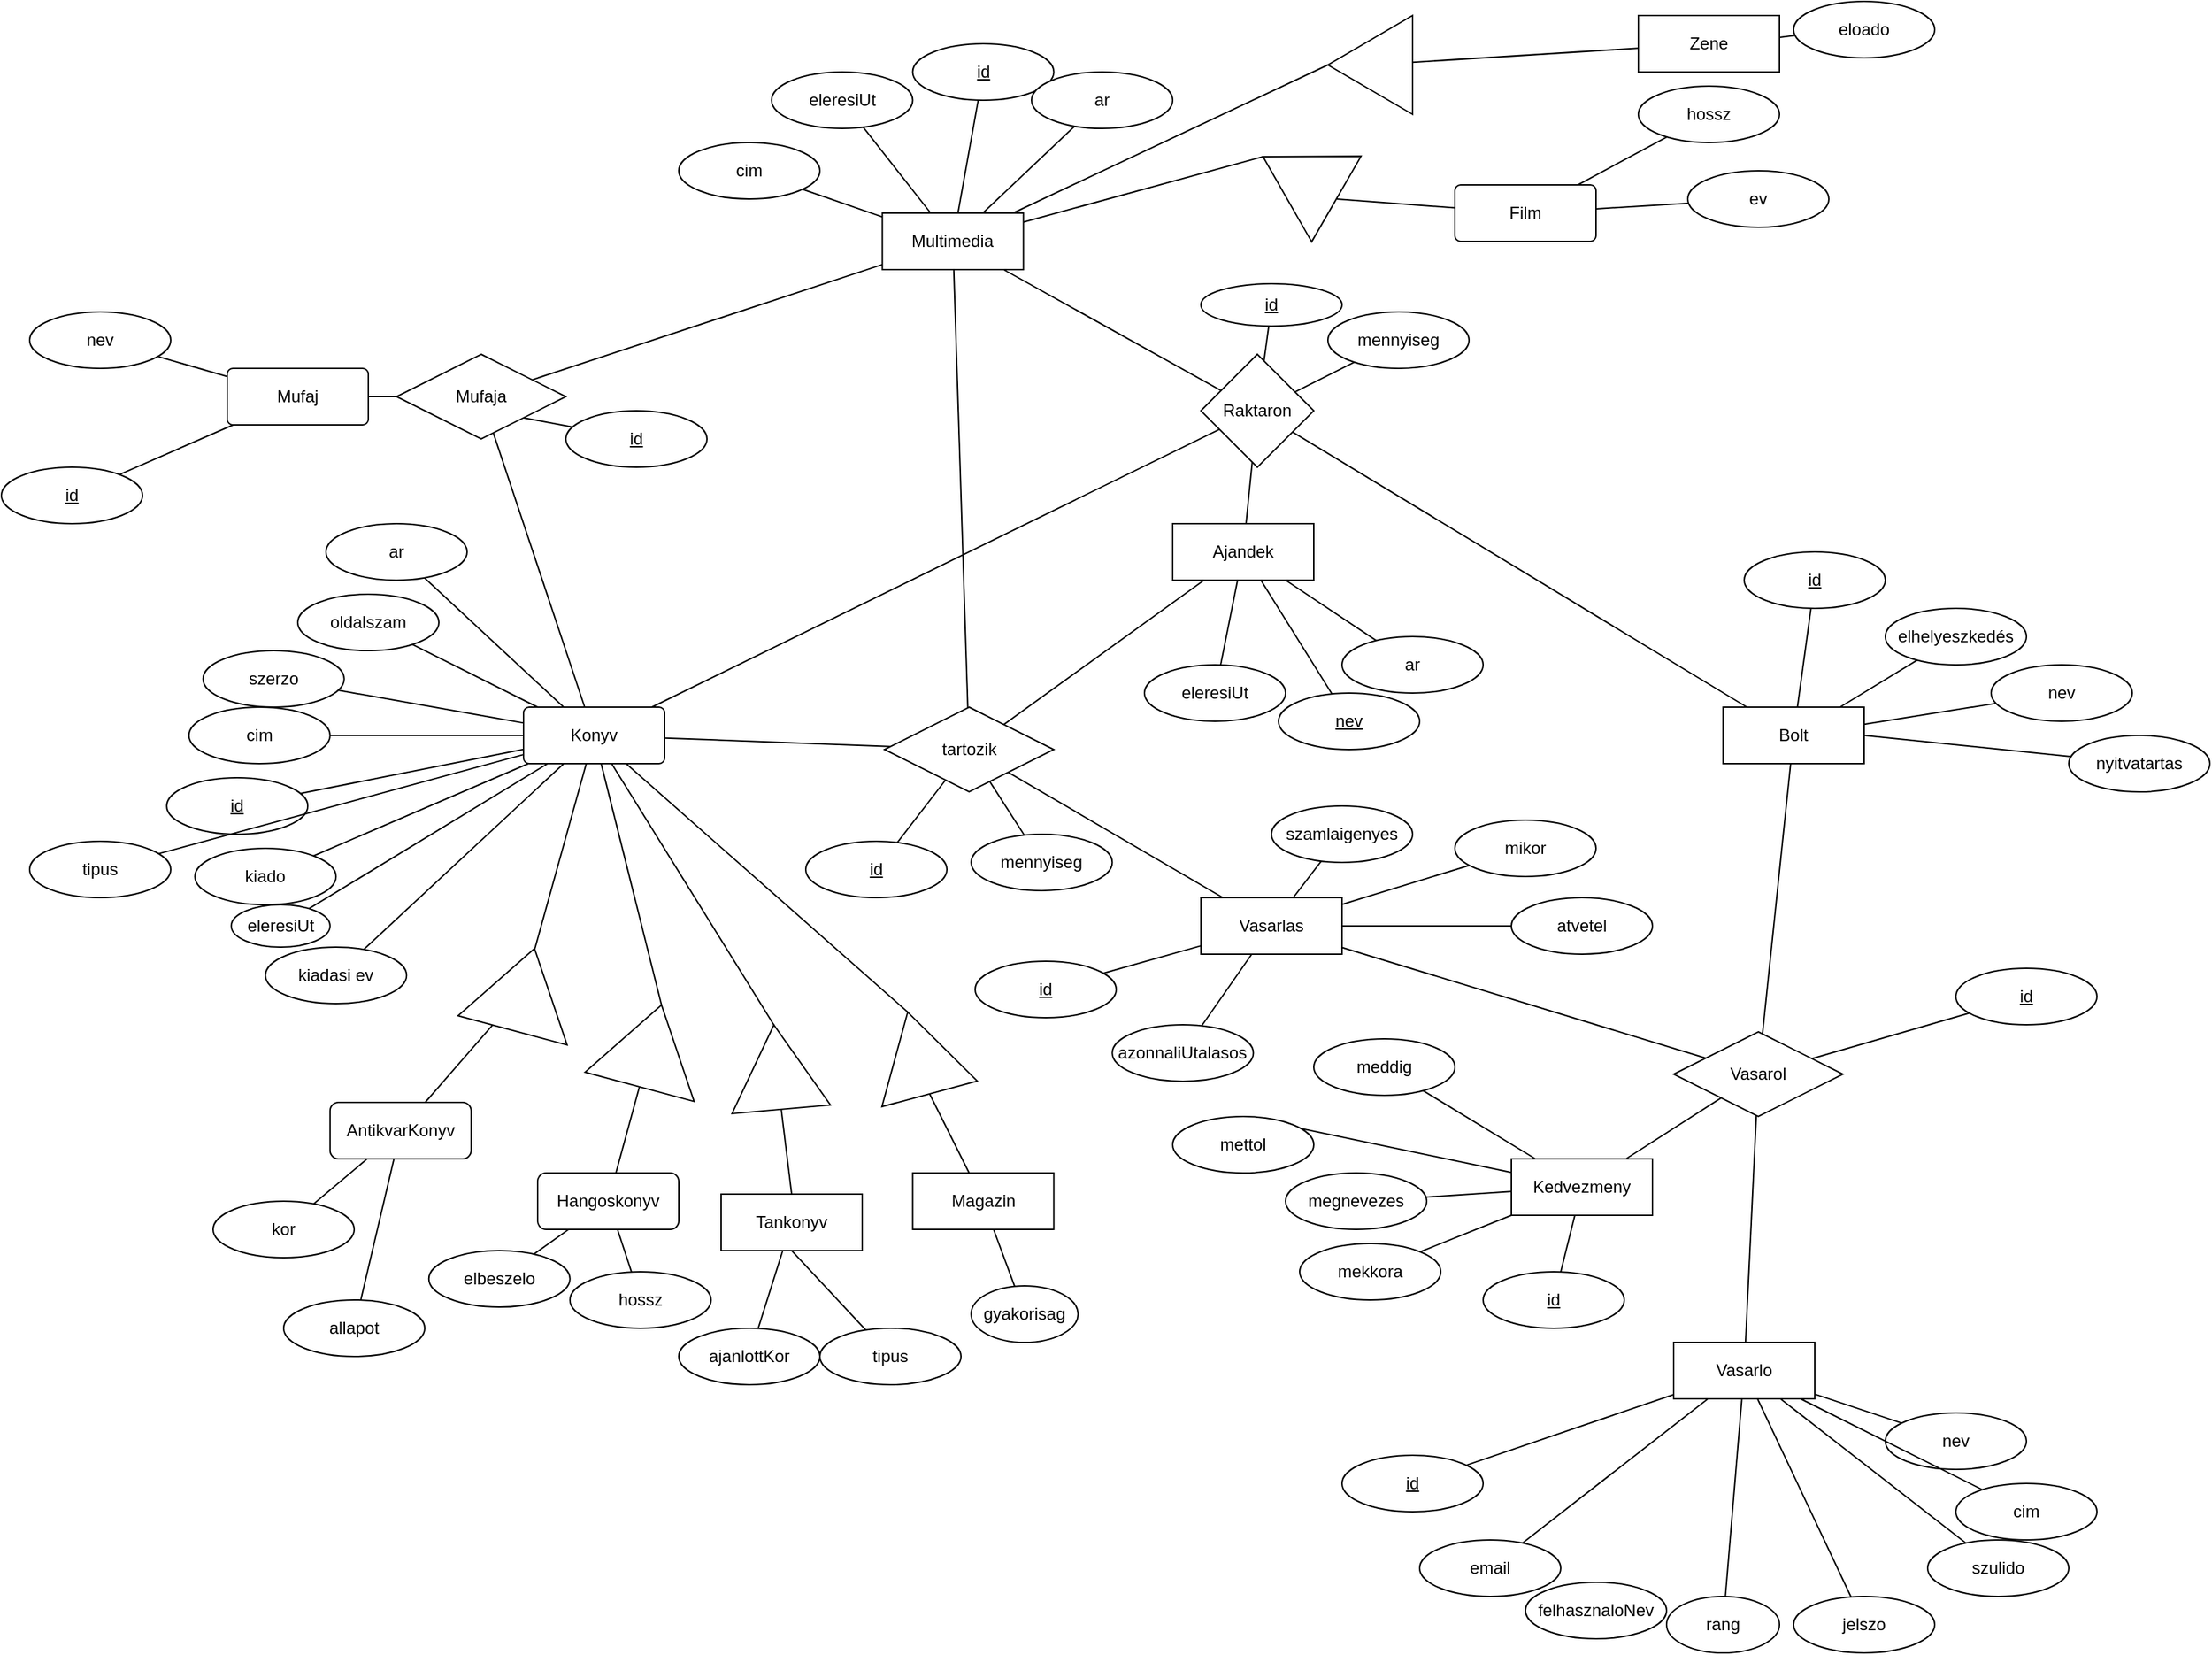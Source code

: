 <mxfile version="14.5.3" type="device"><diagram id="R2lEEEUBdFMjLlhIrx00" name="Page-1"><mxGraphModel dx="2272" dy="1894" grid="1" gridSize="10" guides="1" tooltips="1" connect="1" arrows="1" fold="1" page="1" pageScale="1" pageWidth="850" pageHeight="1100" math="0" shadow="0" extFonts="Permanent Marker^https://fonts.googleapis.com/css?family=Permanent+Marker"><root><mxCell id="0"/><mxCell id="1" parent="0"/><mxCell id="XrJ8PS8pZuy_nvLOSSVN-3" value="Raktaron" style="rhombus;whiteSpace=wrap;html=1;" parent="1" vertex="1"><mxGeometry x="30.0" y="-360" width="80" height="80" as="geometry"/></mxCell><mxCell id="XrJ8PS8pZuy_nvLOSSVN-24" value="kiado" style="ellipse;whiteSpace=wrap;html=1;align=center;" parent="1" vertex="1"><mxGeometry x="-682.88" y="-10" width="100" height="40" as="geometry"/></mxCell><mxCell id="XrJ8PS8pZuy_nvLOSSVN-25" value="elhelyeszkedés" style="ellipse;whiteSpace=wrap;html=1;align=center;" parent="1" vertex="1"><mxGeometry x="515" y="-180" width="100" height="40" as="geometry"/></mxCell><mxCell id="XrJ8PS8pZuy_nvLOSSVN-26" value="id" style="ellipse;whiteSpace=wrap;html=1;align=center;fontStyle=4" parent="1" vertex="1"><mxGeometry x="-702.88" y="-60" width="100" height="40" as="geometry"/></mxCell><mxCell id="XrJ8PS8pZuy_nvLOSSVN-27" value="cim" style="ellipse;whiteSpace=wrap;html=1;align=center;" parent="1" vertex="1"><mxGeometry x="-687.12" y="-110" width="100" height="40" as="geometry"/></mxCell><mxCell id="XrJ8PS8pZuy_nvLOSSVN-29" value="id" style="ellipse;whiteSpace=wrap;html=1;align=center;fontStyle=4" parent="1" vertex="1"><mxGeometry x="415" y="-220" width="100" height="40" as="geometry"/></mxCell><mxCell id="XrJ8PS8pZuy_nvLOSSVN-31" value="kiadasi ev" style="ellipse;whiteSpace=wrap;html=1;align=center;" parent="1" vertex="1"><mxGeometry x="-632.88" y="60" width="100" height="40" as="geometry"/></mxCell><mxCell id="XrJ8PS8pZuy_nvLOSSVN-32" value="Konyv" style="rounded=1;arcSize=10;whiteSpace=wrap;html=1;align=center;" parent="1" vertex="1"><mxGeometry x="-450" y="-110" width="100" height="40" as="geometry"/></mxCell><mxCell id="XrJ8PS8pZuy_nvLOSSVN-33" value="Bolt" style="whiteSpace=wrap;html=1;align=center;" parent="1" vertex="1"><mxGeometry x="400" y="-110" width="100" height="40" as="geometry"/></mxCell><mxCell id="XrJ8PS8pZuy_nvLOSSVN-35" value="" style="endArrow=none;html=1;rounded=0;" parent="1" source="XrJ8PS8pZuy_nvLOSSVN-3" target="XrJ8PS8pZuy_nvLOSSVN-32" edge="1"><mxGeometry relative="1" as="geometry"><mxPoint x="-40" y="80" as="sourcePoint"/><mxPoint x="120" y="80" as="targetPoint"/></mxGeometry></mxCell><mxCell id="XrJ8PS8pZuy_nvLOSSVN-36" value="" style="endArrow=none;html=1;rounded=0;" parent="1" source="XrJ8PS8pZuy_nvLOSSVN-33" target="XrJ8PS8pZuy_nvLOSSVN-3" edge="1"><mxGeometry relative="1" as="geometry"><mxPoint x="-40" y="80" as="sourcePoint"/><mxPoint x="120" y="80" as="targetPoint"/></mxGeometry></mxCell><mxCell id="XrJ8PS8pZuy_nvLOSSVN-37" value="" style="endArrow=none;html=1;rounded=0;" parent="1" source="XrJ8PS8pZuy_nvLOSSVN-32" target="XrJ8PS8pZuy_nvLOSSVN-26" edge="1"><mxGeometry relative="1" as="geometry"><mxPoint x="-40" y="80" as="sourcePoint"/><mxPoint x="120" y="80" as="targetPoint"/></mxGeometry></mxCell><mxCell id="XrJ8PS8pZuy_nvLOSSVN-38" value="" style="endArrow=none;html=1;rounded=0;" parent="1" source="XrJ8PS8pZuy_nvLOSSVN-32" target="XrJ8PS8pZuy_nvLOSSVN-27" edge="1"><mxGeometry relative="1" as="geometry"><mxPoint x="-40" y="80" as="sourcePoint"/><mxPoint x="120" y="80" as="targetPoint"/></mxGeometry></mxCell><mxCell id="XrJ8PS8pZuy_nvLOSSVN-39" value="" style="endArrow=none;html=1;rounded=0;" parent="1" source="XrJ8PS8pZuy_nvLOSSVN-32" target="XrJ8PS8pZuy_nvLOSSVN-24" edge="1"><mxGeometry relative="1" as="geometry"><mxPoint x="-40" y="80" as="sourcePoint"/><mxPoint x="120" y="80" as="targetPoint"/></mxGeometry></mxCell><mxCell id="XrJ8PS8pZuy_nvLOSSVN-40" value="" style="endArrow=none;html=1;rounded=0;" parent="1" source="XrJ8PS8pZuy_nvLOSSVN-32" target="XrJ8PS8pZuy_nvLOSSVN-31" edge="1"><mxGeometry relative="1" as="geometry"><mxPoint x="-40" y="80" as="sourcePoint"/><mxPoint x="120" y="80" as="targetPoint"/></mxGeometry></mxCell><mxCell id="XrJ8PS8pZuy_nvLOSSVN-41" value="" style="endArrow=none;html=1;rounded=0;" parent="1" source="XrJ8PS8pZuy_nvLOSSVN-29" target="XrJ8PS8pZuy_nvLOSSVN-33" edge="1"><mxGeometry relative="1" as="geometry"><mxPoint x="-40" y="80" as="sourcePoint"/><mxPoint x="120" y="80" as="targetPoint"/></mxGeometry></mxCell><mxCell id="XrJ8PS8pZuy_nvLOSSVN-42" value="" style="endArrow=none;html=1;rounded=0;" parent="1" source="XrJ8PS8pZuy_nvLOSSVN-25" target="XrJ8PS8pZuy_nvLOSSVN-33" edge="1"><mxGeometry relative="1" as="geometry"><mxPoint x="-40" y="80" as="sourcePoint"/><mxPoint x="120" y="80" as="targetPoint"/></mxGeometry></mxCell><mxCell id="XrJ8PS8pZuy_nvLOSSVN-46" value="" style="endArrow=none;html=1;rounded=0;" parent="1" source="XrJ8PS8pZuy_nvLOSSVN-68" target="XrJ8PS8pZuy_nvLOSSVN-3" edge="1"><mxGeometry relative="1" as="geometry"><mxPoint x="200" y="-90" as="sourcePoint"/><mxPoint x="120" y="80" as="targetPoint"/></mxGeometry></mxCell><mxCell id="XrJ8PS8pZuy_nvLOSSVN-49" value="" style="endArrow=none;html=1;rounded=0;" parent="1" source="XrJ8PS8pZuy_nvLOSSVN-32" target="XrJ8PS8pZuy_nvLOSSVN-52" edge="1"><mxGeometry relative="1" as="geometry"><mxPoint x="-40" y="80" as="sourcePoint"/><mxPoint x="-197.895" y="151.053" as="targetPoint"/></mxGeometry></mxCell><mxCell id="XrJ8PS8pZuy_nvLOSSVN-51" value="Mufaj" style="rounded=1;arcSize=10;whiteSpace=wrap;html=1;align=center;" parent="1" vertex="1"><mxGeometry x="-660" y="-350" width="100" height="40" as="geometry"/></mxCell><mxCell id="XrJ8PS8pZuy_nvLOSSVN-52" value="Mufaja" style="shape=rhombus;perimeter=rhombusPerimeter;whiteSpace=wrap;html=1;align=center;" parent="1" vertex="1"><mxGeometry x="-540" y="-360" width="120" height="60" as="geometry"/></mxCell><mxCell id="XrJ8PS8pZuy_nvLOSSVN-53" value="" style="endArrow=none;html=1;rounded=0;" parent="1" source="XrJ8PS8pZuy_nvLOSSVN-51" target="XrJ8PS8pZuy_nvLOSSVN-52" edge="1"><mxGeometry relative="1" as="geometry"><mxPoint x="-94.286" y="80" as="sourcePoint"/><mxPoint x="-217.333" y="181.333" as="targetPoint"/></mxGeometry></mxCell><mxCell id="XrJ8PS8pZuy_nvLOSSVN-54" value="nev" style="ellipse;whiteSpace=wrap;html=1;align=center;" parent="1" vertex="1"><mxGeometry x="-800" y="-390" width="100" height="40" as="geometry"/></mxCell><mxCell id="XrJ8PS8pZuy_nvLOSSVN-55" value="" style="endArrow=none;html=1;rounded=0;" parent="1" source="XrJ8PS8pZuy_nvLOSSVN-54" target="XrJ8PS8pZuy_nvLOSSVN-51" edge="1"><mxGeometry relative="1" as="geometry"><mxPoint x="-40" y="80" as="sourcePoint"/><mxPoint x="120" y="80" as="targetPoint"/></mxGeometry></mxCell><mxCell id="XrJ8PS8pZuy_nvLOSSVN-56" value="szerzo" style="ellipse;whiteSpace=wrap;html=1;align=center;" parent="1" vertex="1"><mxGeometry x="-677.12" y="-150" width="100" height="40" as="geometry"/></mxCell><mxCell id="XrJ8PS8pZuy_nvLOSSVN-57" value="" style="endArrow=none;html=1;rounded=0;" parent="1" source="XrJ8PS8pZuy_nvLOSSVN-56" target="XrJ8PS8pZuy_nvLOSSVN-32" edge="1"><mxGeometry relative="1" as="geometry"><mxPoint x="-40" y="80" as="sourcePoint"/><mxPoint x="120" y="80" as="targetPoint"/></mxGeometry></mxCell><mxCell id="XrJ8PS8pZuy_nvLOSSVN-58" value="Vasarlo" style="whiteSpace=wrap;html=1;align=center;" parent="1" vertex="1"><mxGeometry x="365" y="340" width="100" height="40" as="geometry"/></mxCell><mxCell id="XrJ8PS8pZuy_nvLOSSVN-59" value="Vasarol" style="shape=rhombus;perimeter=rhombusPerimeter;whiteSpace=wrap;html=1;align=center;" parent="1" vertex="1"><mxGeometry x="365" y="120" width="120" height="60" as="geometry"/></mxCell><mxCell id="XrJ8PS8pZuy_nvLOSSVN-60" value="" style="endArrow=none;html=1;rounded=0;" parent="1" source="XrJ8PS8pZuy_nvLOSSVN-58" target="XrJ8PS8pZuy_nvLOSSVN-59" edge="1"><mxGeometry relative="1" as="geometry"><mxPoint x="310" y="230" as="sourcePoint"/><mxPoint x="470" y="230" as="targetPoint"/></mxGeometry></mxCell><mxCell id="XrJ8PS8pZuy_nvLOSSVN-61" value="" style="endArrow=none;html=1;rounded=0;" parent="1" source="XrJ8PS8pZuy_nvLOSSVN-59" target="XrJ8PS8pZuy_nvLOSSVN-33" edge="1"><mxGeometry relative="1" as="geometry"><mxPoint x="310" y="230" as="sourcePoint"/><mxPoint x="470" y="230" as="targetPoint"/></mxGeometry></mxCell><mxCell id="XrJ8PS8pZuy_nvLOSSVN-63" value="nev" style="ellipse;whiteSpace=wrap;html=1;align=center;" parent="1" vertex="1"><mxGeometry x="515" y="390" width="100" height="40" as="geometry"/></mxCell><mxCell id="XrJ8PS8pZuy_nvLOSSVN-64" value="id" style="ellipse;whiteSpace=wrap;html=1;align=center;fontStyle=4" parent="1" vertex="1"><mxGeometry x="130" y="420" width="100" height="40" as="geometry"/></mxCell><mxCell id="XrJ8PS8pZuy_nvLOSSVN-65" value="cim" style="ellipse;whiteSpace=wrap;html=1;align=center;" parent="1" vertex="1"><mxGeometry x="565" y="440" width="100" height="40" as="geometry"/></mxCell><mxCell id="XrJ8PS8pZuy_nvLOSSVN-68" value="mennyiseg" style="ellipse;whiteSpace=wrap;html=1;align=center;" parent="1" vertex="1"><mxGeometry x="120" y="-390" width="100" height="40" as="geometry"/></mxCell><mxCell id="XrJ8PS8pZuy_nvLOSSVN-69" value="" style="endArrow=none;html=1;rounded=0;" parent="1" source="XrJ8PS8pZuy_nvLOSSVN-58" target="XrJ8PS8pZuy_nvLOSSVN-63" edge="1"><mxGeometry relative="1" as="geometry"><mxPoint x="260.769" y="355.385" as="sourcePoint"/><mxPoint x="381.243" y="344.432" as="targetPoint"/></mxGeometry></mxCell><mxCell id="XrJ8PS8pZuy_nvLOSSVN-70" value="" style="endArrow=none;html=1;rounded=0;" parent="1" source="XrJ8PS8pZuy_nvLOSSVN-58" target="XrJ8PS8pZuy_nvLOSSVN-64" edge="1"><mxGeometry relative="1" as="geometry"><mxPoint x="206.667" y="530" as="sourcePoint"/><mxPoint x="193.326" y="610.044" as="targetPoint"/></mxGeometry></mxCell><mxCell id="XrJ8PS8pZuy_nvLOSSVN-75" value="szulido" style="ellipse;whiteSpace=wrap;html=1;align=center;" parent="1" vertex="1"><mxGeometry x="545" y="480" width="100" height="40" as="geometry"/></mxCell><mxCell id="XrJ8PS8pZuy_nvLOSSVN-76" value="email" style="ellipse;whiteSpace=wrap;html=1;align=center;" parent="1" vertex="1"><mxGeometry x="185" y="480" width="100" height="40" as="geometry"/></mxCell><mxCell id="XrJ8PS8pZuy_nvLOSSVN-78" value="rang" style="ellipse;whiteSpace=wrap;html=1;align=center;" parent="1" vertex="1"><mxGeometry x="360" y="520" width="80" height="40" as="geometry"/></mxCell><mxCell id="XrJ8PS8pZuy_nvLOSSVN-81" value="" style="endArrow=none;html=1;rounded=0;" parent="1" source="XrJ8PS8pZuy_nvLOSSVN-58" target="XrJ8PS8pZuy_nvLOSSVN-65" edge="1"><mxGeometry relative="1" as="geometry"><mxPoint x="170" y="524.348" as="sourcePoint"/><mxPoint x="38.859" y="535.751" as="targetPoint"/></mxGeometry></mxCell><mxCell id="XrJ8PS8pZuy_nvLOSSVN-82" value="" style="endArrow=none;html=1;rounded=0;" parent="1" source="XrJ8PS8pZuy_nvLOSSVN-58" target="XrJ8PS8pZuy_nvLOSSVN-78" edge="1"><mxGeometry relative="1" as="geometry"><mxPoint x="180" y="534.348" as="sourcePoint"/><mxPoint x="48.859" y="545.751" as="targetPoint"/></mxGeometry></mxCell><mxCell id="XrJ8PS8pZuy_nvLOSSVN-85" value="" style="endArrow=none;html=1;rounded=0;" parent="1" source="XrJ8PS8pZuy_nvLOSSVN-58" target="XrJ8PS8pZuy_nvLOSSVN-75" edge="1"><mxGeometry relative="1" as="geometry"><mxPoint x="210" y="564.348" as="sourcePoint"/><mxPoint x="78.859" y="575.751" as="targetPoint"/></mxGeometry></mxCell><mxCell id="XrJ8PS8pZuy_nvLOSSVN-86" value="" style="endArrow=none;html=1;rounded=0;" parent="1" source="XrJ8PS8pZuy_nvLOSSVN-58" target="XrJ8PS8pZuy_nvLOSSVN-76" edge="1"><mxGeometry relative="1" as="geometry"><mxPoint x="220" y="574.348" as="sourcePoint"/><mxPoint x="88.859" y="585.751" as="targetPoint"/></mxGeometry></mxCell><mxCell id="XrJ8PS8pZuy_nvLOSSVN-88" value="azonnaliUtalasos" style="ellipse;whiteSpace=wrap;html=1;align=center;" parent="1" vertex="1"><mxGeometry x="-32.82" y="115" width="100" height="40" as="geometry"/></mxCell><mxCell id="XrJ8PS8pZuy_nvLOSSVN-89" value="szamlaigenyes" style="ellipse;whiteSpace=wrap;html=1;align=center;" parent="1" vertex="1"><mxGeometry x="80" y="-40" width="100" height="40" as="geometry"/></mxCell><mxCell id="XrJ8PS8pZuy_nvLOSSVN-90" value="" style="endArrow=none;html=1;rounded=0;" parent="1" source="NHeeXaal9K3x4mCGtgSw-1" target="XrJ8PS8pZuy_nvLOSSVN-88" edge="1"><mxGeometry relative="1" as="geometry"><mxPoint x="580" y="328.148" as="sourcePoint"/><mxPoint x="411.979" y="347.011" as="targetPoint"/></mxGeometry></mxCell><mxCell id="XrJ8PS8pZuy_nvLOSSVN-91" value="" style="endArrow=none;html=1;rounded=0;" parent="1" source="NHeeXaal9K3x4mCGtgSw-1" target="XrJ8PS8pZuy_nvLOSSVN-89" edge="1"><mxGeometry relative="1" as="geometry"><mxPoint x="574.444" y="310" as="sourcePoint"/><mxPoint x="421.979" y="357.011" as="targetPoint"/></mxGeometry></mxCell><mxCell id="XrJ8PS8pZuy_nvLOSSVN-92" value="id" style="ellipse;whiteSpace=wrap;html=1;align=center;fontStyle=4" parent="1" vertex="1"><mxGeometry x="-174.24" y="-580" width="100" height="40" as="geometry"/></mxCell><mxCell id="XrJ8PS8pZuy_nvLOSSVN-93" value="Film" style="rounded=1;arcSize=10;whiteSpace=wrap;html=1;align=center;" parent="1" vertex="1"><mxGeometry x="210" y="-480" width="100" height="40" as="geometry"/></mxCell><mxCell id="XrJ8PS8pZuy_nvLOSSVN-94" value="" style="endArrow=none;html=1;rounded=0;" parent="1" source="IiNPLwiENyYTRC3x_rsG-48" target="XrJ8PS8pZuy_nvLOSSVN-92" edge="1"><mxGeometry relative="1" as="geometry"><mxPoint x="-0.06" y="-640" as="sourcePoint"/><mxPoint x="-75.254" y="-539.612" as="targetPoint"/></mxGeometry></mxCell><mxCell id="XrJ8PS8pZuy_nvLOSSVN-96" value="" style="endArrow=none;html=1;rounded=0;" parent="1" source="XrJ8PS8pZuy_nvLOSSVN-93" target="XrJ8PS8pZuy_nvLOSSVN-103" edge="1"><mxGeometry relative="1" as="geometry"><mxPoint x="11.65" y="-476.3" as="sourcePoint"/><mxPoint x="-159.374" y="-580.001" as="targetPoint"/></mxGeometry></mxCell><mxCell id="XrJ8PS8pZuy_nvLOSSVN-99" value="ar" style="ellipse;whiteSpace=wrap;html=1;align=center;" parent="1" vertex="1"><mxGeometry x="-590" y="-240" width="100" height="40" as="geometry"/></mxCell><mxCell id="XrJ8PS8pZuy_nvLOSSVN-100" value="" style="endArrow=none;html=1;rounded=0;" parent="1" source="XrJ8PS8pZuy_nvLOSSVN-32" target="XrJ8PS8pZuy_nvLOSSVN-99" edge="1"><mxGeometry relative="1" as="geometry"><mxPoint x="-70" y="80" as="sourcePoint"/><mxPoint x="-70" y="150" as="targetPoint"/></mxGeometry></mxCell><mxCell id="XrJ8PS8pZuy_nvLOSSVN-103" value="hossz" style="ellipse;whiteSpace=wrap;html=1;align=center;" parent="1" vertex="1"><mxGeometry x="340" y="-550" width="100" height="40" as="geometry"/></mxCell><mxCell id="XrJ8PS8pZuy_nvLOSSVN-104" value="hossz" style="ellipse;whiteSpace=wrap;html=1;align=center;" parent="1" vertex="1"><mxGeometry x="-417.12" y="290" width="100" height="40" as="geometry"/></mxCell><mxCell id="XrJ8PS8pZuy_nvLOSSVN-105" value="" style="endArrow=none;html=1;rounded=0;" parent="1" source="XrJ8PS8pZuy_nvLOSSVN-111" target="XrJ8PS8pZuy_nvLOSSVN-104" edge="1"><mxGeometry relative="1" as="geometry"><mxPoint x="-70" y="80" as="sourcePoint"/><mxPoint x="-70" y="150" as="targetPoint"/></mxGeometry></mxCell><mxCell id="XrJ8PS8pZuy_nvLOSSVN-107" value="" style="endArrow=none;html=1;rounded=0;" parent="1" source="XrJ8PS8pZuy_nvLOSSVN-109" target="XrJ8PS8pZuy_nvLOSSVN-111" edge="1"><mxGeometry relative="1" as="geometry"><mxPoint x="-180" y="-230" as="sourcePoint"/><mxPoint x="-410" y="323.81" as="targetPoint"/></mxGeometry></mxCell><mxCell id="XrJ8PS8pZuy_nvLOSSVN-109" value="" style="triangle;whiteSpace=wrap;html=1;rotation=-75;" parent="1" vertex="1"><mxGeometry x="-390" y="90" width="60" height="80" as="geometry"/></mxCell><mxCell id="XrJ8PS8pZuy_nvLOSSVN-110" value="" style="endArrow=none;html=1;rounded=0;entryX=1;entryY=0.5;entryDx=0;entryDy=0;" parent="1" source="XrJ8PS8pZuy_nvLOSSVN-32" target="XrJ8PS8pZuy_nvLOSSVN-109" edge="1"><mxGeometry relative="1" as="geometry"><mxPoint x="-104.104" y="70" as="sourcePoint"/><mxPoint x="-410" y="323.81" as="targetPoint"/></mxGeometry></mxCell><mxCell id="XrJ8PS8pZuy_nvLOSSVN-111" value="Hangoskonyv" style="rounded=1;whiteSpace=wrap;html=1;" parent="1" vertex="1"><mxGeometry x="-440" y="220" width="100" height="40" as="geometry"/></mxCell><mxCell id="XrJ8PS8pZuy_nvLOSSVN-112" value="elbeszelo" style="ellipse;whiteSpace=wrap;html=1;align=center;" parent="1" vertex="1"><mxGeometry x="-517.12" y="275" width="100" height="40" as="geometry"/></mxCell><mxCell id="XrJ8PS8pZuy_nvLOSSVN-113" value="" style="endArrow=none;html=1;rounded=0;" parent="1" source="XrJ8PS8pZuy_nvLOSSVN-111" target="XrJ8PS8pZuy_nvLOSSVN-112" edge="1"><mxGeometry relative="1" as="geometry"><mxPoint x="-395.758" y="350" as="sourcePoint"/><mxPoint x="-377.197" y="400.208" as="targetPoint"/></mxGeometry></mxCell><mxCell id="XrJ8PS8pZuy_nvLOSSVN-114" value="oldalszam" style="ellipse;whiteSpace=wrap;html=1;align=center;" parent="1" vertex="1"><mxGeometry x="-610" y="-190" width="100" height="40" as="geometry"/></mxCell><mxCell id="XrJ8PS8pZuy_nvLOSSVN-115" value="" style="endArrow=none;html=1;rounded=0;" parent="1" source="XrJ8PS8pZuy_nvLOSSVN-32" target="XrJ8PS8pZuy_nvLOSSVN-114" edge="1"><mxGeometry relative="1" as="geometry"><mxPoint x="-70" y="80" as="sourcePoint"/><mxPoint x="-70" y="150" as="targetPoint"/></mxGeometry></mxCell><mxCell id="XrJ8PS8pZuy_nvLOSSVN-118" value="kor" style="ellipse;whiteSpace=wrap;html=1;align=center;" parent="1" vertex="1"><mxGeometry x="-670" y="240" width="100" height="40" as="geometry"/></mxCell><mxCell id="XrJ8PS8pZuy_nvLOSSVN-119" value="" style="endArrow=none;html=1;rounded=0;" parent="1" source="XrJ8PS8pZuy_nvLOSSVN-122" target="XrJ8PS8pZuy_nvLOSSVN-118" edge="1"><mxGeometry relative="1" as="geometry"><mxPoint x="-250" y="30" as="sourcePoint"/><mxPoint x="-250" y="100" as="targetPoint"/></mxGeometry></mxCell><mxCell id="XrJ8PS8pZuy_nvLOSSVN-120" value="" style="endArrow=none;html=1;rounded=0;" parent="1" source="XrJ8PS8pZuy_nvLOSSVN-121" target="XrJ8PS8pZuy_nvLOSSVN-122" edge="1"><mxGeometry relative="1" as="geometry"><mxPoint x="-360" y="-280" as="sourcePoint"/><mxPoint x="-590" y="273.81" as="targetPoint"/></mxGeometry></mxCell><mxCell id="XrJ8PS8pZuy_nvLOSSVN-121" value="" style="triangle;whiteSpace=wrap;html=1;rotation=-75;" parent="1" vertex="1"><mxGeometry x="-480" y="50" width="60" height="80" as="geometry"/></mxCell><mxCell id="XrJ8PS8pZuy_nvLOSSVN-122" value="AntikvarKonyv" style="rounded=1;whiteSpace=wrap;html=1;" parent="1" vertex="1"><mxGeometry x="-587.12" y="170" width="100" height="40" as="geometry"/></mxCell><mxCell id="XrJ8PS8pZuy_nvLOSSVN-123" value="allapot" style="ellipse;whiteSpace=wrap;html=1;align=center;" parent="1" vertex="1"><mxGeometry x="-620" y="310" width="100" height="40" as="geometry"/></mxCell><mxCell id="XrJ8PS8pZuy_nvLOSSVN-124" value="" style="endArrow=none;html=1;rounded=0;" parent="1" source="XrJ8PS8pZuy_nvLOSSVN-122" target="XrJ8PS8pZuy_nvLOSSVN-123" edge="1"><mxGeometry relative="1" as="geometry"><mxPoint x="-575.758" y="300" as="sourcePoint"/><mxPoint x="-557.197" y="350.208" as="targetPoint"/></mxGeometry></mxCell><mxCell id="XrJ8PS8pZuy_nvLOSSVN-125" value="" style="endArrow=none;html=1;rounded=0;" parent="1" source="XrJ8PS8pZuy_nvLOSSVN-32" target="XrJ8PS8pZuy_nvLOSSVN-121" edge="1"><mxGeometry relative="1" as="geometry"><mxPoint x="-95.72" y="80" as="sourcePoint"/><mxPoint x="-255.664" y="204.373" as="targetPoint"/></mxGeometry></mxCell><mxCell id="XrJ8PS8pZuy_nvLOSSVN-142" value="Zene" style="rounded=0;whiteSpace=wrap;html=1;" parent="1" vertex="1"><mxGeometry x="340" y="-600" width="100" height="40" as="geometry"/></mxCell><mxCell id="XrJ8PS8pZuy_nvLOSSVN-146" value="ar" style="ellipse;whiteSpace=wrap;html=1;align=center;" parent="1" vertex="1"><mxGeometry x="-90" y="-560" width="100" height="40" as="geometry"/></mxCell><mxCell id="XrJ8PS8pZuy_nvLOSSVN-147" value="" style="endArrow=none;html=1;rounded=0;" parent="1" source="IiNPLwiENyYTRC3x_rsG-48" target="XrJ8PS8pZuy_nvLOSSVN-146" edge="1"><mxGeometry relative="1" as="geometry"><mxPoint x="-47.429" y="-660" as="sourcePoint"/><mxPoint x="-302.47" y="-800" as="targetPoint"/></mxGeometry></mxCell><mxCell id="XrJ8PS8pZuy_nvLOSSVN-150" value="eloado" style="ellipse;whiteSpace=wrap;html=1;align=center;" parent="1" vertex="1"><mxGeometry x="450" y="-610" width="100" height="40" as="geometry"/></mxCell><mxCell id="XrJ8PS8pZuy_nvLOSSVN-151" value="" style="endArrow=none;html=1;rounded=0;" parent="1" source="XrJ8PS8pZuy_nvLOSSVN-150" target="XrJ8PS8pZuy_nvLOSSVN-142" edge="1"><mxGeometry relative="1" as="geometry"><mxPoint x="325.273" y="-650.382" as="sourcePoint"/><mxPoint x="265" y="-530" as="targetPoint"/></mxGeometry></mxCell><mxCell id="XrJ8PS8pZuy_nvLOSSVN-98" value="cim" style="ellipse;whiteSpace=wrap;html=1;align=center;" parent="1" vertex="1"><mxGeometry x="-340" y="-510" width="100" height="40" as="geometry"/></mxCell><mxCell id="1aypObMpzizOVe4IXBlL-1" value="" style="endArrow=none;html=1;rounded=0;" parent="1" source="IiNPLwiENyYTRC3x_rsG-48" target="XrJ8PS8pZuy_nvLOSSVN-98" edge="1"><mxGeometry relative="1" as="geometry"><mxPoint x="-30.06" y="-640" as="sourcePoint"/><mxPoint x="-73.875" y="-650.507" as="targetPoint"/></mxGeometry></mxCell><mxCell id="1aypObMpzizOVe4IXBlL-3" style="edgeStyle=orthogonalEdgeStyle;rounded=0;orthogonalLoop=1;jettySize=auto;html=1;exitX=0.5;exitY=1;exitDx=0;exitDy=0;" parent="1" source="XrJ8PS8pZuy_nvLOSSVN-103" target="XrJ8PS8pZuy_nvLOSSVN-103" edge="1"><mxGeometry relative="1" as="geometry"/></mxCell><mxCell id="1aypObMpzizOVe4IXBlL-6" value="" style="endArrow=none;html=1;rounded=0;entryX=1;entryY=0.5;entryDx=0;entryDy=0;" parent="1" source="XrJ8PS8pZuy_nvLOSSVN-32" target="1aypObMpzizOVe4IXBlL-8" edge="1"><mxGeometry relative="1" as="geometry"><mxPoint x="-180" y="160" as="sourcePoint"/><mxPoint x="-150" y="220" as="targetPoint"/></mxGeometry></mxCell><mxCell id="1aypObMpzizOVe4IXBlL-8" value="" style="triangle;whiteSpace=wrap;html=1;rotation=-95;" parent="1" vertex="1"><mxGeometry x="-300" y="110" width="60" height="70" as="geometry"/></mxCell><mxCell id="1aypObMpzizOVe4IXBlL-9" value="" style="endArrow=none;html=1;entryX=0;entryY=0.5;entryDx=0;entryDy=0;exitX=0.5;exitY=0;exitDx=0;exitDy=0;" parent="1" source="1aypObMpzizOVe4IXBlL-10" target="1aypObMpzizOVe4IXBlL-8" edge="1"><mxGeometry width="50" height="50" relative="1" as="geometry"><mxPoint x="-210" y="340" as="sourcePoint"/><mxPoint x="-170" y="310" as="targetPoint"/></mxGeometry></mxCell><mxCell id="1aypObMpzizOVe4IXBlL-10" value="Tankonyv" style="whiteSpace=wrap;html=1;align=center;" parent="1" vertex="1"><mxGeometry x="-310" y="235" width="100" height="40" as="geometry"/></mxCell><mxCell id="1aypObMpzizOVe4IXBlL-15" value="" style="endArrow=none;html=1;exitX=0.5;exitY=1;exitDx=0;exitDy=0;" parent="1" source="1aypObMpzizOVe4IXBlL-10" target="IiNPLwiENyYTRC3x_rsG-20" edge="1"><mxGeometry width="50" height="50" relative="1" as="geometry"><mxPoint x="-40" y="230" as="sourcePoint"/><mxPoint x="-170.046" y="457.143" as="targetPoint"/></mxGeometry></mxCell><mxCell id="1aypObMpzizOVe4IXBlL-16" value="ajanlottKor" style="ellipse;whiteSpace=wrap;html=1;align=center;" parent="1" vertex="1"><mxGeometry x="-340" y="330" width="100" height="40" as="geometry"/></mxCell><mxCell id="1aypObMpzizOVe4IXBlL-17" value="" style="endArrow=none;html=1;" parent="1" source="1aypObMpzizOVe4IXBlL-10" target="1aypObMpzizOVe4IXBlL-16" edge="1"><mxGeometry width="50" height="50" relative="1" as="geometry"><mxPoint x="-40" y="350" as="sourcePoint"/><mxPoint x="10" y="300" as="targetPoint"/></mxGeometry></mxCell><mxCell id="1aypObMpzizOVe4IXBlL-20" value="Kedvezmeny" style="whiteSpace=wrap;html=1;align=center;" parent="1" vertex="1"><mxGeometry x="250" y="210" width="100" height="40" as="geometry"/></mxCell><mxCell id="1aypObMpzizOVe4IXBlL-21" value="" style="endArrow=none;html=1;exitX=0.5;exitY=0;exitDx=0;exitDy=0;" parent="1" source="1aypObMpzizOVe4IXBlL-22" target="1aypObMpzizOVe4IXBlL-20" edge="1"><mxGeometry width="50" height="50" relative="1" as="geometry"><mxPoint x="80" y="350" as="sourcePoint"/><mxPoint x="130" y="300" as="targetPoint"/></mxGeometry></mxCell><mxCell id="1aypObMpzizOVe4IXBlL-22" value="mettol" style="ellipse;whiteSpace=wrap;html=1;align=center;" parent="1" vertex="1"><mxGeometry x="10" y="180" width="100" height="40" as="geometry"/></mxCell><mxCell id="1aypObMpzizOVe4IXBlL-23" value="meddig" style="ellipse;whiteSpace=wrap;html=1;align=center;" parent="1" vertex="1"><mxGeometry x="110" y="125" width="100" height="40" as="geometry"/></mxCell><mxCell id="1aypObMpzizOVe4IXBlL-24" value="mekkora" style="ellipse;whiteSpace=wrap;html=1;align=center;" parent="1" vertex="1"><mxGeometry x="100" y="270" width="100" height="40" as="geometry"/></mxCell><mxCell id="1aypObMpzizOVe4IXBlL-25" value="" style="endArrow=none;html=1;" parent="1" source="1aypObMpzizOVe4IXBlL-20" target="1aypObMpzizOVe4IXBlL-24" edge="1"><mxGeometry width="50" height="50" relative="1" as="geometry"><mxPoint x="80" y="230" as="sourcePoint"/><mxPoint x="130" y="180" as="targetPoint"/></mxGeometry></mxCell><mxCell id="1aypObMpzizOVe4IXBlL-26" value="" style="endArrow=none;html=1;" parent="1" source="1aypObMpzizOVe4IXBlL-20" target="1aypObMpzizOVe4IXBlL-23" edge="1"><mxGeometry width="50" height="50" relative="1" as="geometry"><mxPoint x="80" y="230" as="sourcePoint"/><mxPoint x="130" y="180" as="targetPoint"/></mxGeometry></mxCell><mxCell id="1aypObMpzizOVe4IXBlL-27" style="edgeStyle=orthogonalEdgeStyle;rounded=0;orthogonalLoop=1;jettySize=auto;html=1;exitX=0.5;exitY=1;exitDx=0;exitDy=0;endArrow=none;endFill=0;" parent="1" source="1aypObMpzizOVe4IXBlL-24" target="1aypObMpzizOVe4IXBlL-24" edge="1"><mxGeometry relative="1" as="geometry"/></mxCell><mxCell id="1aypObMpzizOVe4IXBlL-29" value="" style="endArrow=none;html=1;" parent="1" source="1aypObMpzizOVe4IXBlL-20" target="XrJ8PS8pZuy_nvLOSSVN-59" edge="1"><mxGeometry width="50" height="50" relative="1" as="geometry"><mxPoint x="80" y="230" as="sourcePoint"/><mxPoint x="130" y="180" as="targetPoint"/></mxGeometry></mxCell><mxCell id="1aypObMpzizOVe4IXBlL-30" value="" style="endArrow=none;html=1;" parent="1" source="1aypObMpzizOVe4IXBlL-31" target="1aypObMpzizOVe4IXBlL-20" edge="1"><mxGeometry width="50" height="50" relative="1" as="geometry"><mxPoint x="120" y="120" as="sourcePoint"/><mxPoint x="130" y="180" as="targetPoint"/></mxGeometry></mxCell><mxCell id="1aypObMpzizOVe4IXBlL-31" value="id" style="ellipse;whiteSpace=wrap;html=1;align=center;fontStyle=4" parent="1" vertex="1"><mxGeometry x="230" y="290" width="100" height="40" as="geometry"/></mxCell><mxCell id="1aypObMpzizOVe4IXBlL-32" value="" style="endArrow=none;html=1;" parent="1" source="1aypObMpzizOVe4IXBlL-33" target="1aypObMpzizOVe4IXBlL-20" edge="1"><mxGeometry width="50" height="50" relative="1" as="geometry"><mxPoint x="20" y="110" as="sourcePoint"/><mxPoint x="130" y="180" as="targetPoint"/></mxGeometry></mxCell><mxCell id="1aypObMpzizOVe4IXBlL-33" value="megnevezes" style="ellipse;whiteSpace=wrap;html=1;align=center;" parent="1" vertex="1"><mxGeometry x="90" y="220" width="100" height="40" as="geometry"/></mxCell><mxCell id="1aypObMpzizOVe4IXBlL-34" value="" style="endArrow=none;html=1;" parent="1" source="1aypObMpzizOVe4IXBlL-35" target="NHeeXaal9K3x4mCGtgSw-1" edge="1"><mxGeometry width="50" height="50" relative="1" as="geometry"><mxPoint x="270" y="310" as="sourcePoint"/><mxPoint x="580" y="340.417" as="targetPoint"/></mxGeometry></mxCell><mxCell id="1aypObMpzizOVe4IXBlL-35" value="mikor" style="ellipse;whiteSpace=wrap;html=1;align=center;" parent="1" vertex="1"><mxGeometry x="210" y="-30" width="100" height="40" as="geometry"/></mxCell><mxCell id="1aypObMpzizOVe4IXBlL-41" value="" style="endArrow=none;html=1;" parent="1" source="XrJ8PS8pZuy_nvLOSSVN-58" target="1aypObMpzizOVe4IXBlL-42" edge="1"><mxGeometry width="50" height="50" relative="1" as="geometry"><mxPoint x="120" y="350" as="sourcePoint"/><mxPoint x="340" y="640" as="targetPoint"/></mxGeometry></mxCell><mxCell id="1aypObMpzizOVe4IXBlL-42" value="jelszo&lt;br&gt;" style="ellipse;whiteSpace=wrap;html=1;align=center;" parent="1" vertex="1"><mxGeometry x="450.0" y="520" width="100" height="40" as="geometry"/></mxCell><mxCell id="1aypObMpzizOVe4IXBlL-43" value="" style="endArrow=none;html=1;" parent="1" source="1aypObMpzizOVe4IXBlL-45" target="XrJ8PS8pZuy_nvLOSSVN-33" edge="1"><mxGeometry width="50" height="50" relative="1" as="geometry"><mxPoint x="530" y="-10" as="sourcePoint"/><mxPoint x="170" y="-180" as="targetPoint"/></mxGeometry></mxCell><mxCell id="1aypObMpzizOVe4IXBlL-45" value="nev" style="ellipse;whiteSpace=wrap;html=1;align=center;" parent="1" vertex="1"><mxGeometry x="590" y="-140" width="100" height="40" as="geometry"/></mxCell><mxCell id="1aypObMpzizOVe4IXBlL-46" value="nyitvatartas" style="ellipse;whiteSpace=wrap;html=1;align=center;" parent="1" vertex="1"><mxGeometry x="645" y="-90" width="100" height="40" as="geometry"/></mxCell><mxCell id="1aypObMpzizOVe4IXBlL-47" value="" style="endArrow=none;html=1;exitX=1;exitY=0.5;exitDx=0;exitDy=0;" parent="1" source="XrJ8PS8pZuy_nvLOSSVN-33" target="1aypObMpzizOVe4IXBlL-46" edge="1"><mxGeometry width="50" height="50" relative="1" as="geometry"><mxPoint x="120" y="-130" as="sourcePoint"/><mxPoint x="170" y="-180" as="targetPoint"/></mxGeometry></mxCell><mxCell id="1aypObMpzizOVe4IXBlL-48" value="" style="endArrow=none;html=1;" parent="1" source="XrJ8PS8pZuy_nvLOSSVN-93" target="1aypObMpzizOVe4IXBlL-49" edge="1"><mxGeometry width="50" height="50" relative="1" as="geometry"><mxPoint x="170" y="-210" as="sourcePoint"/><mxPoint x="30" y="-180" as="targetPoint"/></mxGeometry></mxCell><mxCell id="1aypObMpzizOVe4IXBlL-49" value="ev" style="ellipse;whiteSpace=wrap;html=1;align=center;" parent="1" vertex="1"><mxGeometry x="375.0" y="-490" width="100" height="40" as="geometry"/></mxCell><mxCell id="1aypObMpzizOVe4IXBlL-52" value="felhasznaloNev" style="ellipse;whiteSpace=wrap;html=1;align=center;" parent="1" vertex="1"><mxGeometry x="260" y="510" width="100" height="40" as="geometry"/></mxCell><mxCell id="IiNPLwiENyYTRC3x_rsG-1" value="" style="endArrow=none;html=1;" parent="1" source="IiNPLwiENyYTRC3x_rsG-3" target="NHeeXaal9K3x4mCGtgSw-1" edge="1"><mxGeometry width="50" height="50" relative="1" as="geometry"><mxPoint x="310" y="320" as="sourcePoint"/><mxPoint x="558.571" y="350" as="targetPoint"/></mxGeometry></mxCell><mxCell id="IiNPLwiENyYTRC3x_rsG-3" value="atvetel" style="ellipse;whiteSpace=wrap;html=1;align=center;" parent="1" vertex="1"><mxGeometry x="250" y="25" width="100" height="40" as="geometry"/></mxCell><mxCell id="IiNPLwiENyYTRC3x_rsG-8" value="" style="endArrow=none;html=1;" parent="1" source="IiNPLwiENyYTRC3x_rsG-9" target="IiNPLwiENyYTRC3x_rsG-44" edge="1"><mxGeometry width="50" height="50" relative="1" as="geometry"><mxPoint x="-60" y="-150" as="sourcePoint"/><mxPoint x="-70" y="-218.189" as="targetPoint"/></mxGeometry></mxCell><mxCell id="IiNPLwiENyYTRC3x_rsG-9" value="gyakorisag" style="ellipse;whiteSpace=wrap;html=1;align=center;" parent="1" vertex="1"><mxGeometry x="-132.82" y="300" width="75.76" height="40" as="geometry"/></mxCell><mxCell id="IiNPLwiENyYTRC3x_rsG-17" value="eleresiUt" style="ellipse;whiteSpace=wrap;html=1;align=center;" parent="1" vertex="1"><mxGeometry x="-657.12" y="30" width="70" height="30" as="geometry"/></mxCell><mxCell id="IiNPLwiENyYTRC3x_rsG-18" value="" style="endArrow=none;html=1;rounded=0;" parent="1" source="IiNPLwiENyYTRC3x_rsG-17" target="XrJ8PS8pZuy_nvLOSSVN-32" edge="1"><mxGeometry relative="1" as="geometry"><mxPoint x="-20.001" y="-330.0" as="sourcePoint"/><mxPoint x="-90" y="-130" as="targetPoint"/></mxGeometry></mxCell><mxCell id="IiNPLwiENyYTRC3x_rsG-19" value="" style="endArrow=none;html=1;" parent="1" source="IiNPLwiENyYTRC3x_rsG-22" target="XrJ8PS8pZuy_nvLOSSVN-51" edge="1"><mxGeometry width="50" height="50" relative="1" as="geometry"><mxPoint x="-440" y="-300" as="sourcePoint"/><mxPoint x="-10" y="-90" as="targetPoint"/><Array as="points"/></mxGeometry></mxCell><mxCell id="IiNPLwiENyYTRC3x_rsG-20" value="tipus" style="ellipse;whiteSpace=wrap;html=1;align=center;" parent="1" vertex="1"><mxGeometry x="-240" y="330" width="100" height="40" as="geometry"/></mxCell><mxCell id="IiNPLwiENyYTRC3x_rsG-22" value="id" style="ellipse;whiteSpace=wrap;html=1;align=center;fontStyle=4" parent="1" vertex="1"><mxGeometry x="-820" y="-280" width="100" height="40" as="geometry"/></mxCell><mxCell id="IiNPLwiENyYTRC3x_rsG-23" value="Ajandek" style="whiteSpace=wrap;html=1;align=center;" parent="1" vertex="1"><mxGeometry x="10" y="-240" width="100" height="40" as="geometry"/></mxCell><mxCell id="IiNPLwiENyYTRC3x_rsG-24" value="" style="endArrow=none;html=1;" parent="1" source="XrJ8PS8pZuy_nvLOSSVN-3" target="IiNPLwiENyYTRC3x_rsG-23" edge="1"><mxGeometry width="50" height="50" relative="1" as="geometry"><mxPoint x="30" as="sourcePoint"/><mxPoint x="80" y="-50" as="targetPoint"/></mxGeometry></mxCell><mxCell id="IiNPLwiENyYTRC3x_rsG-34" value="" style="endArrow=none;html=1;" parent="1" source="IiNPLwiENyYTRC3x_rsG-35" target="IiNPLwiENyYTRC3x_rsG-23" edge="1"><mxGeometry width="50" height="50" relative="1" as="geometry"><mxPoint x="326" y="-210" as="sourcePoint"/><mxPoint x="80" y="-50" as="targetPoint"/></mxGeometry></mxCell><mxCell id="IiNPLwiENyYTRC3x_rsG-35" value="ar" style="ellipse;whiteSpace=wrap;html=1;align=center;" parent="1" vertex="1"><mxGeometry x="130" y="-160" width="100" height="40" as="geometry"/></mxCell><mxCell id="IiNPLwiENyYTRC3x_rsG-36" value="" style="endArrow=none;html=1;" parent="1" source="IiNPLwiENyYTRC3x_rsG-23" target="IiNPLwiENyYTRC3x_rsG-37" edge="1"><mxGeometry width="50" height="50" relative="1" as="geometry"><mxPoint x="30" as="sourcePoint"/><mxPoint x="270" y="-150" as="targetPoint"/></mxGeometry></mxCell><mxCell id="IiNPLwiENyYTRC3x_rsG-37" value="nev" style="ellipse;whiteSpace=wrap;html=1;align=center;fontStyle=4" parent="1" vertex="1"><mxGeometry x="85" y="-120" width="100" height="40" as="geometry"/></mxCell><mxCell id="IiNPLwiENyYTRC3x_rsG-44" value="Magazin" style="whiteSpace=wrap;html=1;align=center;" parent="1" vertex="1"><mxGeometry x="-174.24" y="220" width="100" height="40" as="geometry"/></mxCell><mxCell id="IiNPLwiENyYTRC3x_rsG-47" value="" style="endArrow=none;html=1;entryX=0;entryY=0.5;entryDx=0;entryDy=0;" parent="1" source="IiNPLwiENyYTRC3x_rsG-44" target="IiNPLwiENyYTRC3x_rsG-52" edge="1"><mxGeometry width="50" height="50" relative="1" as="geometry"><mxPoint x="-19.995" y="350" as="sourcePoint"/><mxPoint x="-87.175" y="283.978" as="targetPoint"/></mxGeometry></mxCell><mxCell id="IiNPLwiENyYTRC3x_rsG-48" value="Multimedia" style="whiteSpace=wrap;html=1;align=center;" parent="1" vertex="1"><mxGeometry x="-195.76" y="-460" width="100" height="40" as="geometry"/></mxCell><mxCell id="IiNPLwiENyYTRC3x_rsG-49" value="" style="endArrow=none;html=1;rounded=0;" parent="1" source="IiNPLwiENyYTRC3x_rsG-50" target="IiNPLwiENyYTRC3x_rsG-48" edge="1"><mxGeometry relative="1" as="geometry"><mxPoint x="111.141" y="-530.353" as="sourcePoint"/><mxPoint x="19.94" y="-526.667" as="targetPoint"/></mxGeometry></mxCell><mxCell id="IiNPLwiENyYTRC3x_rsG-50" value="eleresiUt" style="ellipse;whiteSpace=wrap;html=1;align=center;" parent="1" vertex="1"><mxGeometry x="-274.24" y="-560" width="100" height="40" as="geometry"/></mxCell><mxCell id="IiNPLwiENyYTRC3x_rsG-51" value="" style="endArrow=none;html=1;" parent="1" source="XrJ8PS8pZuy_nvLOSSVN-52" target="IiNPLwiENyYTRC3x_rsG-48" edge="1"><mxGeometry width="50" height="50" relative="1" as="geometry"><mxPoint x="-20" y="-250" as="sourcePoint"/><mxPoint x="30" y="-300" as="targetPoint"/></mxGeometry></mxCell><mxCell id="IiNPLwiENyYTRC3x_rsG-52" value="" style="triangle;whiteSpace=wrap;html=1;rotation=-105;" parent="1" vertex="1"><mxGeometry x="-200" y="100" width="60" height="70" as="geometry"/></mxCell><mxCell id="IiNPLwiENyYTRC3x_rsG-55" value="" style="endArrow=none;html=1;rounded=0;entryX=1;entryY=0.5;entryDx=0;entryDy=0;" parent="1" source="XrJ8PS8pZuy_nvLOSSVN-32" target="IiNPLwiENyYTRC3x_rsG-52" edge="1"><mxGeometry relative="1" as="geometry"><mxPoint x="-160.634" as="sourcePoint"/><mxPoint x="-64.94" y="220" as="targetPoint"/></mxGeometry></mxCell><mxCell id="IiNPLwiENyYTRC3x_rsG-56" value="" style="endArrow=none;html=1;entryX=0;entryY=0.5;entryDx=0;entryDy=0;" parent="1" source="XrJ8PS8pZuy_nvLOSSVN-93" target="IiNPLwiENyYTRC3x_rsG-59" edge="1"><mxGeometry width="50" height="50" relative="1" as="geometry"><mxPoint x="24.18" y="-300" as="sourcePoint"/><mxPoint y="-350" as="targetPoint"/></mxGeometry></mxCell><mxCell id="IiNPLwiENyYTRC3x_rsG-57" value="" style="endArrow=none;html=1;" parent="1" source="XrJ8PS8pZuy_nvLOSSVN-142" target="IiNPLwiENyYTRC3x_rsG-58" edge="1"><mxGeometry width="50" height="50" relative="1" as="geometry"><mxPoint x="156.363" y="-300" as="sourcePoint"/><mxPoint x="142.765" y="-376.022" as="targetPoint"/></mxGeometry></mxCell><mxCell id="IiNPLwiENyYTRC3x_rsG-58" value="" style="triangle;whiteSpace=wrap;html=1;rotation=-180;" parent="1" vertex="1"><mxGeometry x="120" y="-600" width="60" height="70" as="geometry"/></mxCell><mxCell id="IiNPLwiENyYTRC3x_rsG-59" value="" style="triangle;whiteSpace=wrap;html=1;rotation=-150;" parent="1" vertex="1"><mxGeometry x="70" y="-520" width="60" height="70" as="geometry"/></mxCell><mxCell id="IiNPLwiENyYTRC3x_rsG-60" value="" style="endArrow=none;html=1;rounded=0;entryX=1;entryY=0.5;entryDx=0;entryDy=0;" parent="1" source="IiNPLwiENyYTRC3x_rsG-48" target="IiNPLwiENyYTRC3x_rsG-59" edge="1"><mxGeometry relative="1" as="geometry"><mxPoint x="-77.032" y="-560" as="sourcePoint"/><mxPoint x="-25.12" y="-370" as="targetPoint"/></mxGeometry></mxCell><mxCell id="IiNPLwiENyYTRC3x_rsG-61" value="" style="endArrow=none;html=1;rounded=0;entryX=1;entryY=0.5;entryDx=0;entryDy=0;" parent="1" source="IiNPLwiENyYTRC3x_rsG-48" target="IiNPLwiENyYTRC3x_rsG-58" edge="1"><mxGeometry relative="1" as="geometry"><mxPoint x="-70.595" y="-560" as="sourcePoint"/><mxPoint x="59.94" y="-370" as="targetPoint"/></mxGeometry></mxCell><mxCell id="IiNPLwiENyYTRC3x_rsG-67" value="" style="endArrow=none;html=1;" parent="1" source="XrJ8PS8pZuy_nvLOSSVN-3" target="IiNPLwiENyYTRC3x_rsG-48" edge="1"><mxGeometry width="50" height="50" relative="1" as="geometry"><mxPoint y="-220" as="sourcePoint"/><mxPoint x="50" y="-270" as="targetPoint"/></mxGeometry></mxCell><mxCell id="IiNPLwiENyYTRC3x_rsG-68" value="" style="endArrow=none;html=1;rounded=0;" parent="1" source="IiNPLwiENyYTRC3x_rsG-69" target="IiNPLwiENyYTRC3x_rsG-23" edge="1"><mxGeometry relative="1" as="geometry"><mxPoint x="476.201" y="-245.353" as="sourcePoint"/><mxPoint x="404.42" y="-130" as="targetPoint"/></mxGeometry></mxCell><mxCell id="IiNPLwiENyYTRC3x_rsG-69" value="eleresiUt" style="ellipse;whiteSpace=wrap;html=1;align=center;" parent="1" vertex="1"><mxGeometry x="-10" y="-140" width="100" height="40" as="geometry"/></mxCell><mxCell id="GB0-yXH-EBq4A63v_m-P-1" value="" style="endArrow=none;html=1;" parent="1" source="GB0-yXH-EBq4A63v_m-P-2" target="XrJ8PS8pZuy_nvLOSSVN-3" edge="1"><mxGeometry width="50" height="50" relative="1" as="geometry"><mxPoint x="-80" y="30" as="sourcePoint"/><mxPoint x="-30" y="-20" as="targetPoint"/></mxGeometry></mxCell><mxCell id="GB0-yXH-EBq4A63v_m-P-2" value="&lt;u&gt;id&lt;/u&gt;" style="ellipse;whiteSpace=wrap;html=1;align=center;" parent="1" vertex="1"><mxGeometry x="30" y="-410" width="100" height="30" as="geometry"/></mxCell><mxCell id="GB0-yXH-EBq4A63v_m-P-3" value="" style="endArrow=none;html=1;entryX=1;entryY=1;entryDx=0;entryDy=0;" parent="1" source="GB0-yXH-EBq4A63v_m-P-4" target="XrJ8PS8pZuy_nvLOSSVN-52" edge="1"><mxGeometry width="50" height="50" relative="1" as="geometry"><mxPoint x="-70" y="40" as="sourcePoint"/><mxPoint x="72.778" y="-12.222" as="targetPoint"/></mxGeometry></mxCell><mxCell id="GB0-yXH-EBq4A63v_m-P-4" value="&lt;u&gt;id&lt;/u&gt;" style="ellipse;whiteSpace=wrap;html=1;align=center;" parent="1" vertex="1"><mxGeometry x="-420" y="-320" width="100" height="40" as="geometry"/></mxCell><mxCell id="NHeeXaal9K3x4mCGtgSw-1" value="Vasarlas" style="whiteSpace=wrap;html=1;align=center;" parent="1" vertex="1"><mxGeometry x="30" y="25" width="100" height="40" as="geometry"/></mxCell><mxCell id="NHeeXaal9K3x4mCGtgSw-5" value="tartozik" style="shape=rhombus;perimeter=rhombusPerimeter;whiteSpace=wrap;html=1;align=center;" parent="1" vertex="1"><mxGeometry x="-194.24" y="-110" width="120" height="60" as="geometry"/></mxCell><mxCell id="NHeeXaal9K3x4mCGtgSw-6" value="" style="endArrow=none;html=1;" parent="1" source="NHeeXaal9K3x4mCGtgSw-5" target="IiNPLwiENyYTRC3x_rsG-48" edge="1"><mxGeometry width="50" height="50" relative="1" as="geometry"><mxPoint x="170" y="-70" as="sourcePoint"/><mxPoint x="220" y="-120" as="targetPoint"/></mxGeometry></mxCell><mxCell id="NHeeXaal9K3x4mCGtgSw-7" value="" style="endArrow=none;html=1;" parent="1" source="NHeeXaal9K3x4mCGtgSw-5" target="XrJ8PS8pZuy_nvLOSSVN-32" edge="1"><mxGeometry width="50" height="50" relative="1" as="geometry"><mxPoint x="170" y="-70" as="sourcePoint"/><mxPoint x="220" y="-120" as="targetPoint"/></mxGeometry></mxCell><mxCell id="NHeeXaal9K3x4mCGtgSw-8" value="" style="endArrow=none;html=1;" parent="1" source="NHeeXaal9K3x4mCGtgSw-5" target="NHeeXaal9K3x4mCGtgSw-1" edge="1"><mxGeometry width="50" height="50" relative="1" as="geometry"><mxPoint x="170" y="-70" as="sourcePoint"/><mxPoint x="220" y="-120" as="targetPoint"/></mxGeometry></mxCell><mxCell id="NHeeXaal9K3x4mCGtgSw-9" value="" style="endArrow=none;html=1;" parent="1" source="XrJ8PS8pZuy_nvLOSSVN-59" target="NHeeXaal9K3x4mCGtgSw-1" edge="1"><mxGeometry width="50" height="50" relative="1" as="geometry"><mxPoint x="170" y="230" as="sourcePoint"/><mxPoint x="220" y="180" as="targetPoint"/></mxGeometry></mxCell><mxCell id="NHeeXaal9K3x4mCGtgSw-10" value="" style="endArrow=none;html=1;" parent="1" source="NHeeXaal9K3x4mCGtgSw-1" target="NHeeXaal9K3x4mCGtgSw-12" edge="1"><mxGeometry width="50" height="50" relative="1" as="geometry"><mxPoint x="170" y="30" as="sourcePoint"/><mxPoint x="50" y="120" as="targetPoint"/></mxGeometry></mxCell><mxCell id="NHeeXaal9K3x4mCGtgSw-12" value="id" style="ellipse;whiteSpace=wrap;html=1;align=center;fontStyle=4" parent="1" vertex="1"><mxGeometry x="-130" y="70" width="100" height="40" as="geometry"/></mxCell><mxCell id="NHeeXaal9K3x4mCGtgSw-14" value="" style="endArrow=none;html=1;" parent="1" source="NHeeXaal9K3x4mCGtgSw-5" target="NHeeXaal9K3x4mCGtgSw-16" edge="1"><mxGeometry width="50" height="50" relative="1" as="geometry"><mxPoint x="190" y="70" as="sourcePoint"/><mxPoint x="-45.114" y="70.907" as="targetPoint"/></mxGeometry></mxCell><mxCell id="NHeeXaal9K3x4mCGtgSw-16" value="mennyiseg" style="ellipse;whiteSpace=wrap;html=1;align=center;" parent="1" vertex="1"><mxGeometry x="-132.82" y="-20" width="100" height="40" as="geometry"/></mxCell><mxCell id="NHeeXaal9K3x4mCGtgSw-18" value="" style="endArrow=none;html=1;" parent="1" source="NHeeXaal9K3x4mCGtgSw-5" target="IiNPLwiENyYTRC3x_rsG-23" edge="1"><mxGeometry width="50" height="50" relative="1" as="geometry"><mxPoint x="190" y="-40" as="sourcePoint"/><mxPoint x="240" y="-90" as="targetPoint"/></mxGeometry></mxCell><mxCell id="NHeeXaal9K3x4mCGtgSw-21" value="" style="endArrow=none;html=1;" parent="1" source="NHeeXaal9K3x4mCGtgSw-22" target="NHeeXaal9K3x4mCGtgSw-5" edge="1"><mxGeometry width="50" height="50" relative="1" as="geometry"><mxPoint x="-210" y="-20" as="sourcePoint"/><mxPoint x="-60" y="-50" as="targetPoint"/></mxGeometry></mxCell><mxCell id="NHeeXaal9K3x4mCGtgSw-22" value="id" style="ellipse;whiteSpace=wrap;html=1;align=center;fontStyle=4" parent="1" vertex="1"><mxGeometry x="-250" y="-15" width="100" height="40" as="geometry"/></mxCell><mxCell id="20FZCzUY8n9aF2lrxuu3-1" value="" style="endArrow=none;html=1;" edge="1" parent="1" source="20FZCzUY8n9aF2lrxuu3-2" target="XrJ8PS8pZuy_nvLOSSVN-32"><mxGeometry width="50" height="50" relative="1" as="geometry"><mxPoint x="-710" as="sourcePoint"/><mxPoint x="-100" y="-120" as="targetPoint"/></mxGeometry></mxCell><mxCell id="20FZCzUY8n9aF2lrxuu3-2" value="tipus" style="ellipse;whiteSpace=wrap;html=1;align=center;" vertex="1" parent="1"><mxGeometry x="-800" y="-15" width="100" height="40" as="geometry"/></mxCell><mxCell id="20FZCzUY8n9aF2lrxuu3-4" value="" style="endArrow=none;html=1;" edge="1" parent="1" source="20FZCzUY8n9aF2lrxuu3-6" target="XrJ8PS8pZuy_nvLOSSVN-59"><mxGeometry width="50" height="50" relative="1" as="geometry"><mxPoint x="540" y="120" as="sourcePoint"/><mxPoint x="270" y="60" as="targetPoint"/></mxGeometry></mxCell><mxCell id="20FZCzUY8n9aF2lrxuu3-6" value="id" style="ellipse;whiteSpace=wrap;html=1;align=center;fontStyle=4" vertex="1" parent="1"><mxGeometry x="565" y="75" width="100" height="40" as="geometry"/></mxCell></root></mxGraphModel></diagram></mxfile>